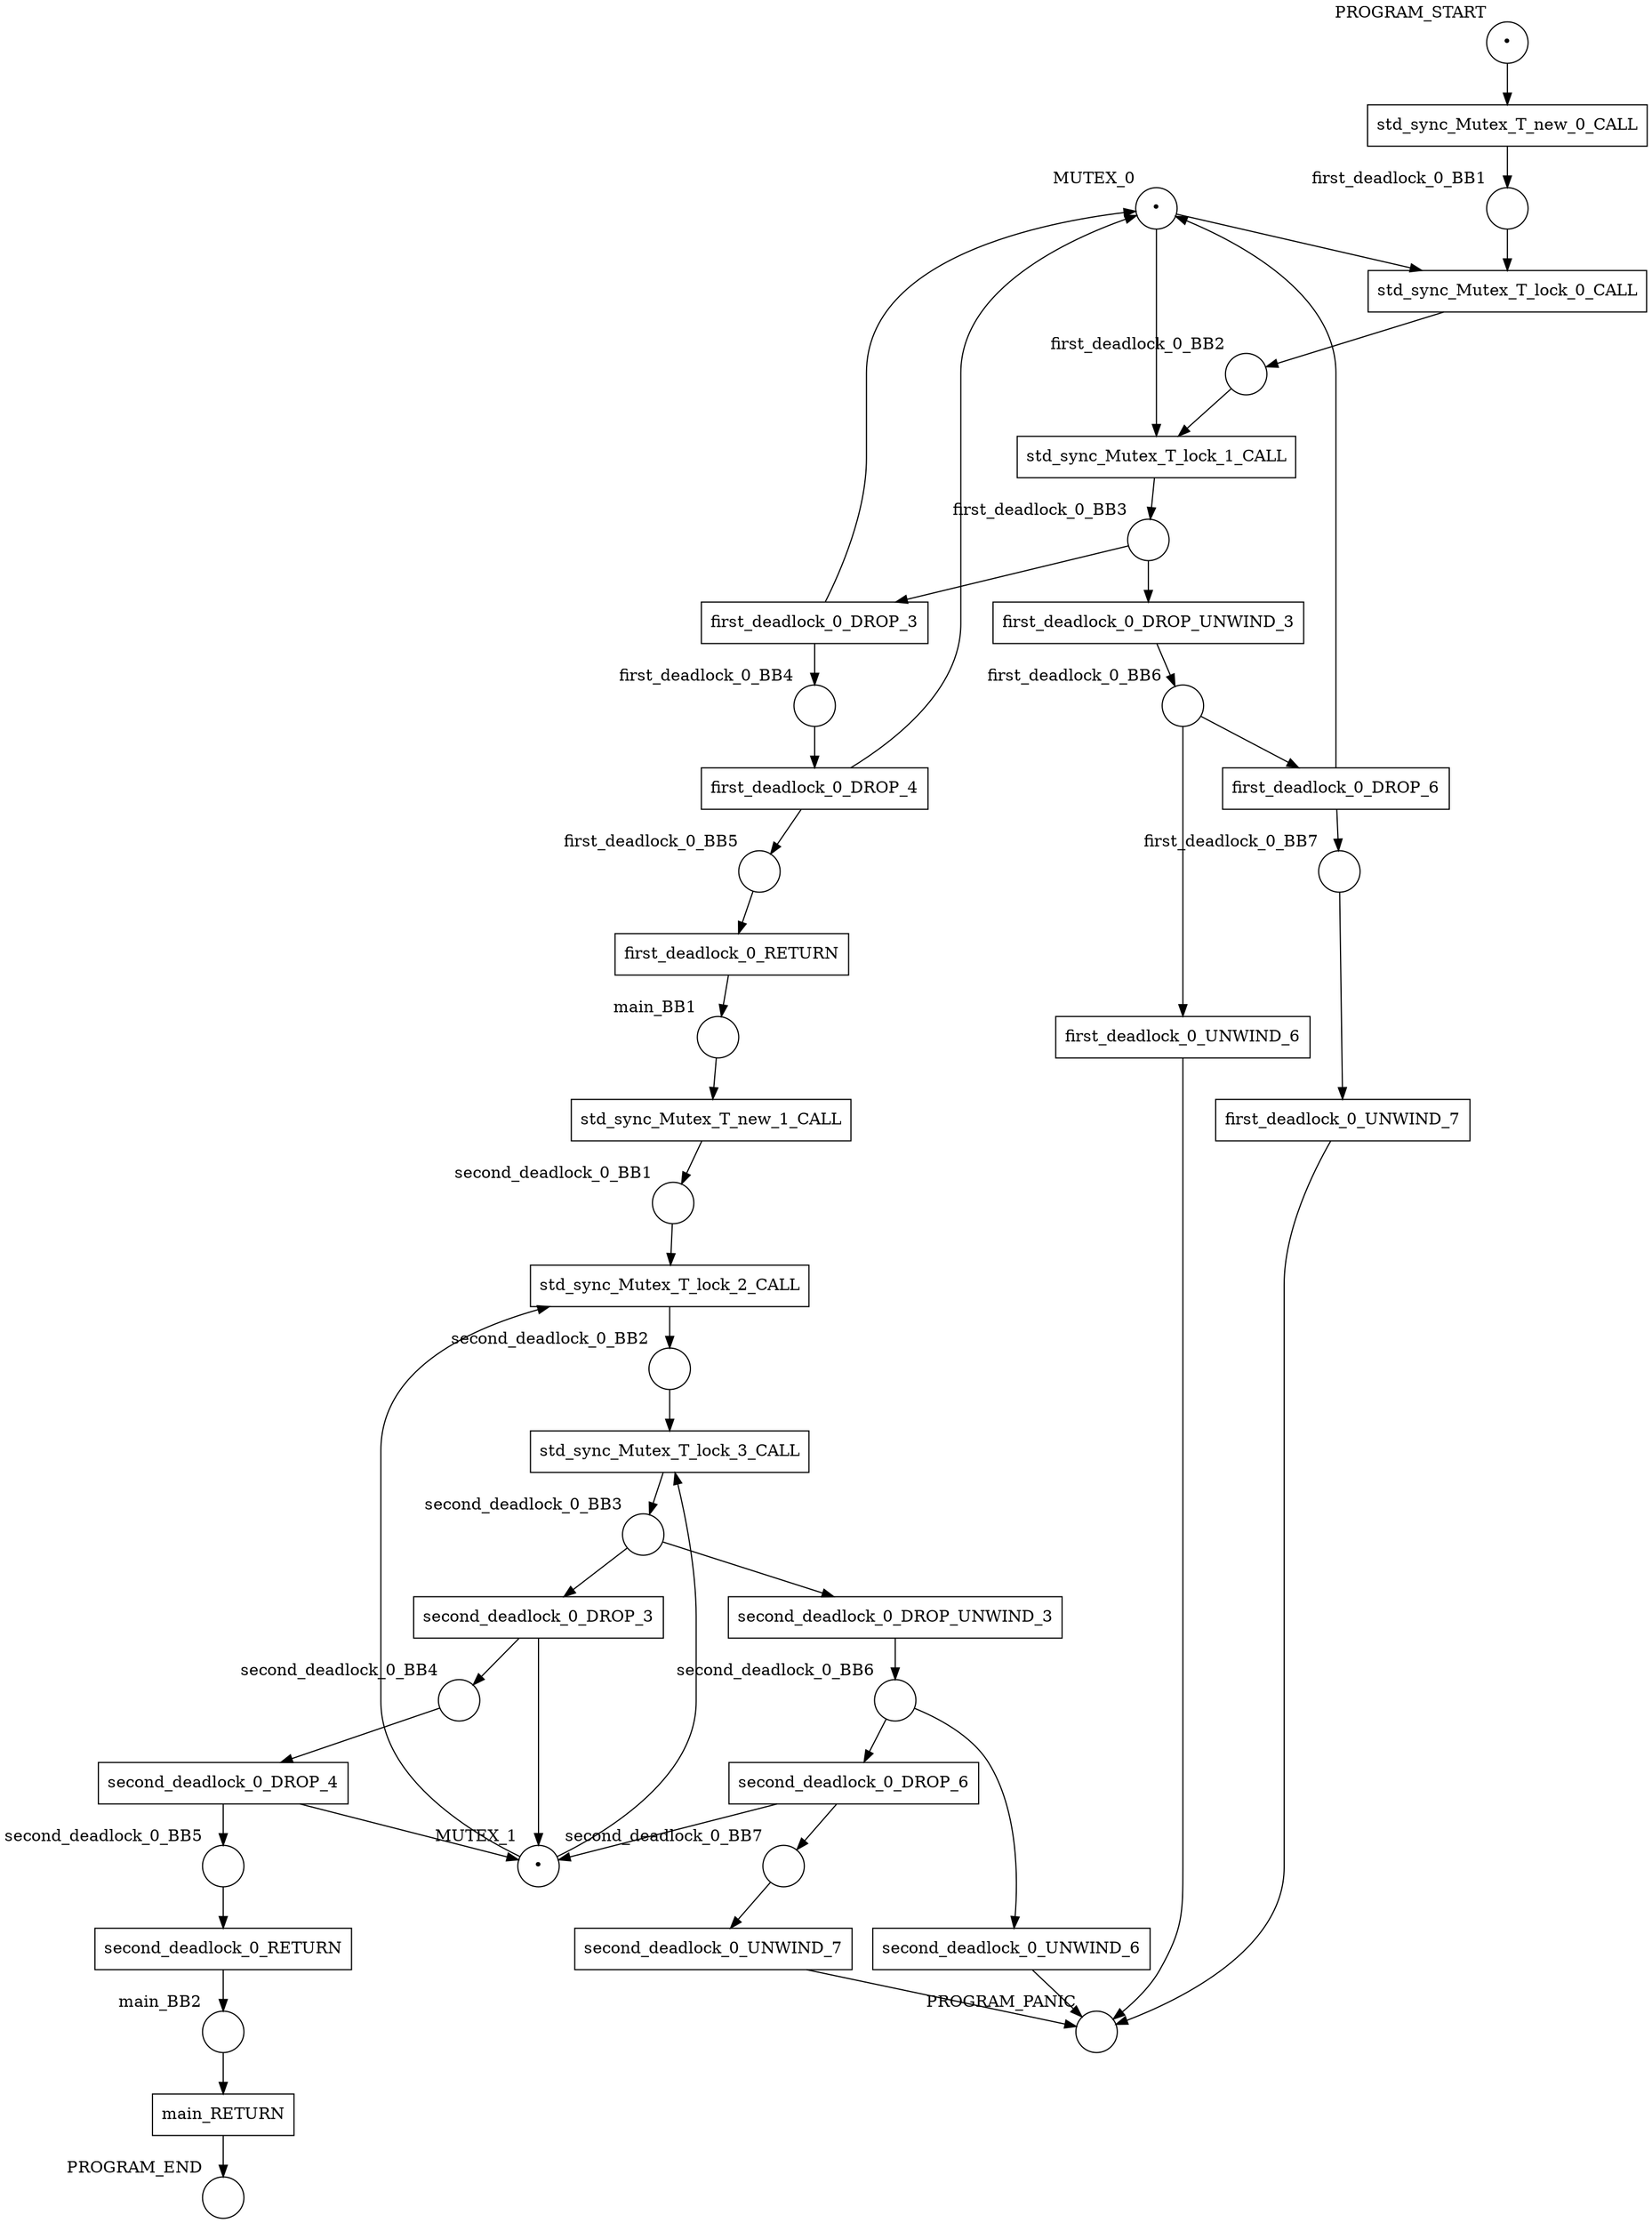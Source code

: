digraph petrinet {
    MUTEX_0 [shape="circle" xlabel="MUTEX_0" label="•"];
    MUTEX_1 [shape="circle" xlabel="MUTEX_1" label="•"];
    PROGRAM_END [shape="circle" xlabel="PROGRAM_END" label=""];
    PROGRAM_PANIC [shape="circle" xlabel="PROGRAM_PANIC" label=""];
    PROGRAM_START [shape="circle" xlabel="PROGRAM_START" label="•"];
    first_deadlock_0_BB1 [shape="circle" xlabel="first_deadlock_0_BB1" label=""];
    first_deadlock_0_BB2 [shape="circle" xlabel="first_deadlock_0_BB2" label=""];
    first_deadlock_0_BB3 [shape="circle" xlabel="first_deadlock_0_BB3" label=""];
    first_deadlock_0_BB4 [shape="circle" xlabel="first_deadlock_0_BB4" label=""];
    first_deadlock_0_BB5 [shape="circle" xlabel="first_deadlock_0_BB5" label=""];
    first_deadlock_0_BB6 [shape="circle" xlabel="first_deadlock_0_BB6" label=""];
    first_deadlock_0_BB7 [shape="circle" xlabel="first_deadlock_0_BB7" label=""];
    main_BB1 [shape="circle" xlabel="main_BB1" label=""];
    main_BB2 [shape="circle" xlabel="main_BB2" label=""];
    second_deadlock_0_BB1 [shape="circle" xlabel="second_deadlock_0_BB1" label=""];
    second_deadlock_0_BB2 [shape="circle" xlabel="second_deadlock_0_BB2" label=""];
    second_deadlock_0_BB3 [shape="circle" xlabel="second_deadlock_0_BB3" label=""];
    second_deadlock_0_BB4 [shape="circle" xlabel="second_deadlock_0_BB4" label=""];
    second_deadlock_0_BB5 [shape="circle" xlabel="second_deadlock_0_BB5" label=""];
    second_deadlock_0_BB6 [shape="circle" xlabel="second_deadlock_0_BB6" label=""];
    second_deadlock_0_BB7 [shape="circle" xlabel="second_deadlock_0_BB7" label=""];
    first_deadlock_0_DROP_3 [shape="box" xlabel="" label="first_deadlock_0_DROP_3"];
    first_deadlock_0_DROP_4 [shape="box" xlabel="" label="first_deadlock_0_DROP_4"];
    first_deadlock_0_DROP_6 [shape="box" xlabel="" label="first_deadlock_0_DROP_6"];
    first_deadlock_0_DROP_UNWIND_3 [shape="box" xlabel="" label="first_deadlock_0_DROP_UNWIND_3"];
    first_deadlock_0_RETURN [shape="box" xlabel="" label="first_deadlock_0_RETURN"];
    first_deadlock_0_UNWIND_6 [shape="box" xlabel="" label="first_deadlock_0_UNWIND_6"];
    first_deadlock_0_UNWIND_7 [shape="box" xlabel="" label="first_deadlock_0_UNWIND_7"];
    main_RETURN [shape="box" xlabel="" label="main_RETURN"];
    second_deadlock_0_DROP_3 [shape="box" xlabel="" label="second_deadlock_0_DROP_3"];
    second_deadlock_0_DROP_4 [shape="box" xlabel="" label="second_deadlock_0_DROP_4"];
    second_deadlock_0_DROP_6 [shape="box" xlabel="" label="second_deadlock_0_DROP_6"];
    second_deadlock_0_DROP_UNWIND_3 [shape="box" xlabel="" label="second_deadlock_0_DROP_UNWIND_3"];
    second_deadlock_0_RETURN [shape="box" xlabel="" label="second_deadlock_0_RETURN"];
    second_deadlock_0_UNWIND_6 [shape="box" xlabel="" label="second_deadlock_0_UNWIND_6"];
    second_deadlock_0_UNWIND_7 [shape="box" xlabel="" label="second_deadlock_0_UNWIND_7"];
    std_sync_Mutex_T_lock_0_CALL [shape="box" xlabel="" label="std_sync_Mutex_T_lock_0_CALL"];
    std_sync_Mutex_T_lock_1_CALL [shape="box" xlabel="" label="std_sync_Mutex_T_lock_1_CALL"];
    std_sync_Mutex_T_lock_2_CALL [shape="box" xlabel="" label="std_sync_Mutex_T_lock_2_CALL"];
    std_sync_Mutex_T_lock_3_CALL [shape="box" xlabel="" label="std_sync_Mutex_T_lock_3_CALL"];
    std_sync_Mutex_T_new_0_CALL [shape="box" xlabel="" label="std_sync_Mutex_T_new_0_CALL"];
    std_sync_Mutex_T_new_1_CALL [shape="box" xlabel="" label="std_sync_Mutex_T_new_1_CALL"];
    MUTEX_0 -> std_sync_Mutex_T_lock_0_CALL;
    MUTEX_0 -> std_sync_Mutex_T_lock_1_CALL;
    MUTEX_1 -> std_sync_Mutex_T_lock_2_CALL;
    MUTEX_1 -> std_sync_Mutex_T_lock_3_CALL;
    PROGRAM_START -> std_sync_Mutex_T_new_0_CALL;
    first_deadlock_0_BB1 -> std_sync_Mutex_T_lock_0_CALL;
    first_deadlock_0_BB2 -> std_sync_Mutex_T_lock_1_CALL;
    first_deadlock_0_BB3 -> first_deadlock_0_DROP_3;
    first_deadlock_0_BB3 -> first_deadlock_0_DROP_UNWIND_3;
    first_deadlock_0_BB4 -> first_deadlock_0_DROP_4;
    first_deadlock_0_BB5 -> first_deadlock_0_RETURN;
    first_deadlock_0_BB6 -> first_deadlock_0_DROP_6;
    first_deadlock_0_BB6 -> first_deadlock_0_UNWIND_6;
    first_deadlock_0_BB7 -> first_deadlock_0_UNWIND_7;
    main_BB1 -> std_sync_Mutex_T_new_1_CALL;
    main_BB2 -> main_RETURN;
    second_deadlock_0_BB1 -> std_sync_Mutex_T_lock_2_CALL;
    second_deadlock_0_BB2 -> std_sync_Mutex_T_lock_3_CALL;
    second_deadlock_0_BB3 -> second_deadlock_0_DROP_3;
    second_deadlock_0_BB3 -> second_deadlock_0_DROP_UNWIND_3;
    second_deadlock_0_BB4 -> second_deadlock_0_DROP_4;
    second_deadlock_0_BB5 -> second_deadlock_0_RETURN;
    second_deadlock_0_BB6 -> second_deadlock_0_DROP_6;
    second_deadlock_0_BB6 -> second_deadlock_0_UNWIND_6;
    second_deadlock_0_BB7 -> second_deadlock_0_UNWIND_7;
    first_deadlock_0_DROP_3 -> MUTEX_0;
    first_deadlock_0_DROP_3 -> first_deadlock_0_BB4;
    first_deadlock_0_DROP_4 -> MUTEX_0;
    first_deadlock_0_DROP_4 -> first_deadlock_0_BB5;
    first_deadlock_0_DROP_6 -> MUTEX_0;
    first_deadlock_0_DROP_6 -> first_deadlock_0_BB7;
    first_deadlock_0_DROP_UNWIND_3 -> first_deadlock_0_BB6;
    first_deadlock_0_RETURN -> main_BB1;
    first_deadlock_0_UNWIND_6 -> PROGRAM_PANIC;
    first_deadlock_0_UNWIND_7 -> PROGRAM_PANIC;
    main_RETURN -> PROGRAM_END;
    second_deadlock_0_DROP_3 -> MUTEX_1;
    second_deadlock_0_DROP_3 -> second_deadlock_0_BB4;
    second_deadlock_0_DROP_4 -> MUTEX_1;
    second_deadlock_0_DROP_4 -> second_deadlock_0_BB5;
    second_deadlock_0_DROP_6 -> MUTEX_1;
    second_deadlock_0_DROP_6 -> second_deadlock_0_BB7;
    second_deadlock_0_DROP_UNWIND_3 -> second_deadlock_0_BB6;
    second_deadlock_0_RETURN -> main_BB2;
    second_deadlock_0_UNWIND_6 -> PROGRAM_PANIC;
    second_deadlock_0_UNWIND_7 -> PROGRAM_PANIC;
    std_sync_Mutex_T_lock_0_CALL -> first_deadlock_0_BB2;
    std_sync_Mutex_T_lock_1_CALL -> first_deadlock_0_BB3;
    std_sync_Mutex_T_lock_2_CALL -> second_deadlock_0_BB2;
    std_sync_Mutex_T_lock_3_CALL -> second_deadlock_0_BB3;
    std_sync_Mutex_T_new_0_CALL -> first_deadlock_0_BB1;
    std_sync_Mutex_T_new_1_CALL -> second_deadlock_0_BB1;
}
